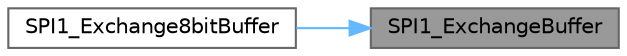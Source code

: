 digraph "SPI1_ExchangeBuffer"
{
 // LATEX_PDF_SIZE
  bgcolor="transparent";
  edge [fontname=Helvetica,fontsize=10,labelfontname=Helvetica,labelfontsize=10];
  node [fontname=Helvetica,fontsize=10,shape=box,height=0.2,width=0.4];
  rankdir="RL";
  Node1 [id="Node000001",label="SPI1_ExchangeBuffer",height=0.2,width=0.4,color="gray40", fillcolor="grey60", style="filled", fontcolor="black",tooltip="Exchanges multiple bytes over SPI1."];
  Node1 -> Node2 [id="edge1_Node000001_Node000002",dir="back",color="steelblue1",style="solid",tooltip=" "];
  Node2 [id="Node000002",label="SPI1_Exchange8bitBuffer",height=0.2,width=0.4,color="grey40", fillcolor="white", style="filled",URL="$spi1_8c.html#a466cff635af902560dbb6dacb5ace1bf",tooltip="Exchange multiple 8-bit data words over SPI1."];
}
